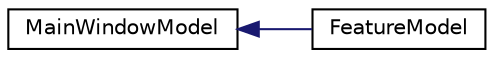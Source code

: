 digraph "Graphical Class Hierarchy"
{
 // LATEX_PDF_SIZE
  edge [fontname="Helvetica",fontsize="10",labelfontname="Helvetica",labelfontsize="10"];
  node [fontname="Helvetica",fontsize="10",shape=record];
  rankdir="LR";
  Node0 [label="MainWindowModel",height=0.2,width=0.4,color="black", fillcolor="white", style="filled",URL="$classMainWindowModel.html",tooltip=" "];
  Node0 -> Node1 [dir="back",color="midnightblue",fontsize="10",style="solid",fontname="Helvetica"];
  Node1 [label="FeatureModel",height=0.2,width=0.4,color="black", fillcolor="white", style="filled",URL="$classFeatureModel.html",tooltip=" "];
}
